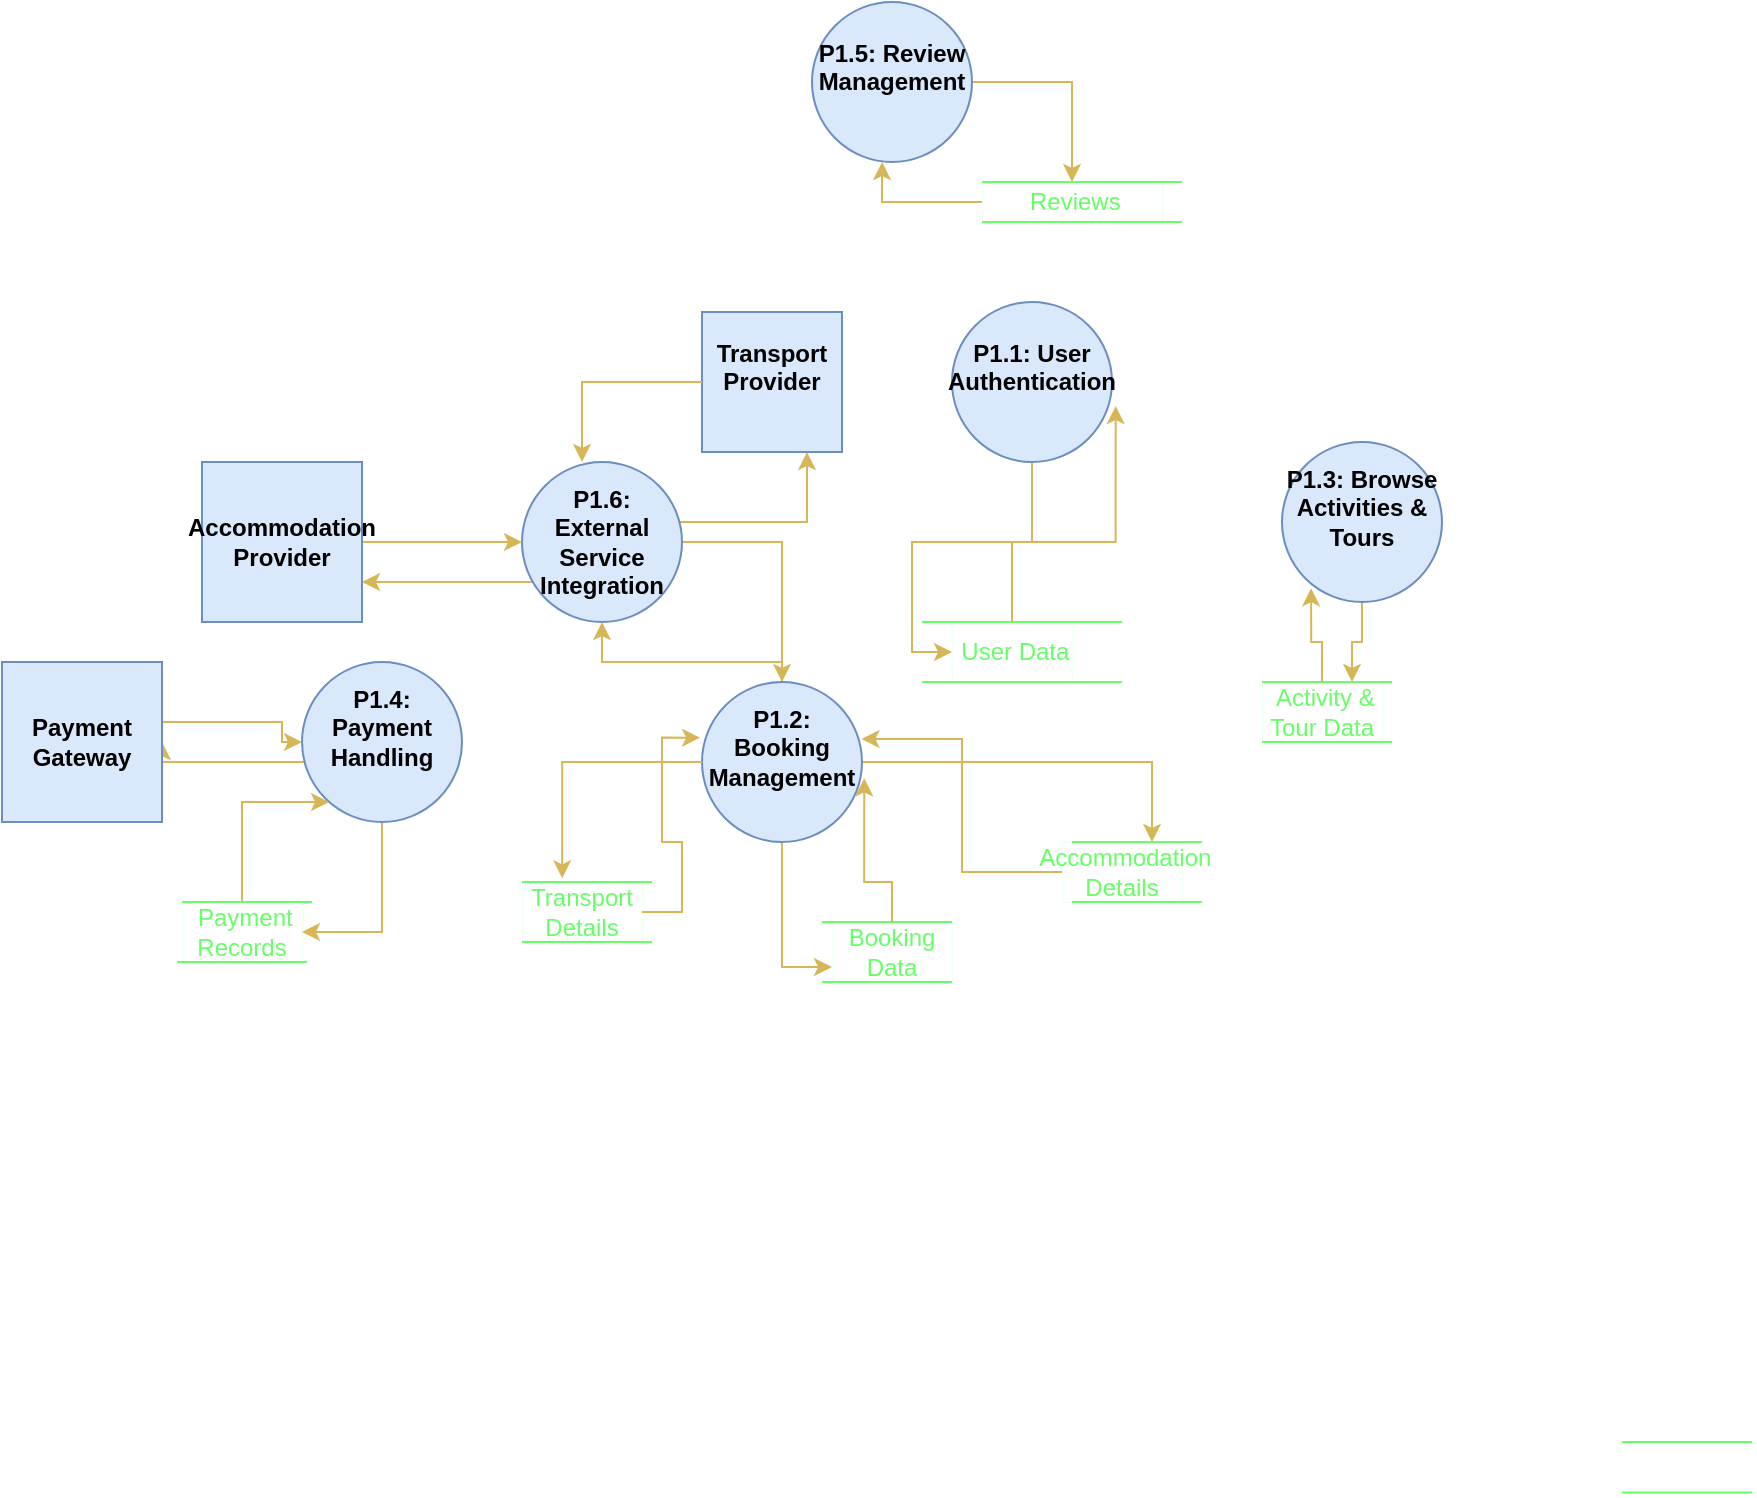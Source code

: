 <mxfile version="26.2.12">
  <diagram name="Page-1" id="Jheeksck0w23O_Lzc13A">
    <mxGraphModel dx="499" dy="1900" grid="1" gridSize="10" guides="1" tooltips="1" connect="1" arrows="1" fold="1" page="1" pageScale="1" pageWidth="1169" pageHeight="1654" math="0" shadow="0">
      <root>
        <mxCell id="0" />
        <mxCell id="1" parent="0" />
        <mxCell id="H48hmFiYQyoYzxlyVc5z-39" style="edgeStyle=orthogonalEdgeStyle;rounded=0;orthogonalLoop=1;jettySize=auto;html=1;entryX=0.5;entryY=0;entryDx=0;entryDy=0;fillColor=#fff2cc;strokeColor=#d6b656;" edge="1" parent="1" source="H48hmFiYQyoYzxlyVc5z-2" target="H48hmFiYQyoYzxlyVc5z-6">
          <mxGeometry relative="1" as="geometry" />
        </mxCell>
        <mxCell id="H48hmFiYQyoYzxlyVc5z-43" style="edgeStyle=orthogonalEdgeStyle;rounded=0;orthogonalLoop=1;jettySize=auto;html=1;fillColor=#fff2cc;strokeColor=#d6b656;" edge="1" parent="1" source="H48hmFiYQyoYzxlyVc5z-2" target="H48hmFiYQyoYzxlyVc5z-41">
          <mxGeometry relative="1" as="geometry">
            <Array as="points">
              <mxPoint x="330" y="130" />
              <mxPoint x="330" y="130" />
            </Array>
          </mxGeometry>
        </mxCell>
        <mxCell id="H48hmFiYQyoYzxlyVc5z-46" style="edgeStyle=orthogonalEdgeStyle;rounded=0;orthogonalLoop=1;jettySize=auto;html=1;entryX=0.75;entryY=1;entryDx=0;entryDy=0;fillColor=#fff2cc;strokeColor=#d6b656;" edge="1" parent="1" source="H48hmFiYQyoYzxlyVc5z-2" target="H48hmFiYQyoYzxlyVc5z-44">
          <mxGeometry relative="1" as="geometry">
            <Array as="points">
              <mxPoint x="513" y="100" />
            </Array>
          </mxGeometry>
        </mxCell>
        <mxCell id="H48hmFiYQyoYzxlyVc5z-2" value="P1.6: External Service Integration" style="ellipse;whiteSpace=wrap;html=1;aspect=fixed;fillColor=#dae8fc;strokeColor=#6c8ebf;fontStyle=1" vertex="1" parent="1">
          <mxGeometry x="370" y="70" width="80" height="80" as="geometry" />
        </mxCell>
        <mxCell id="H48hmFiYQyoYzxlyVc5z-16" style="edgeStyle=orthogonalEdgeStyle;rounded=0;orthogonalLoop=1;jettySize=auto;html=1;entryX=0;entryY=0.5;entryDx=0;entryDy=0;fillColor=#fff2cc;strokeColor=#d6b656;" edge="1" parent="1" source="H48hmFiYQyoYzxlyVc5z-3" target="H48hmFiYQyoYzxlyVc5z-14">
          <mxGeometry relative="1" as="geometry" />
        </mxCell>
        <mxCell id="H48hmFiYQyoYzxlyVc5z-3" value="&#xa;P1.1: User Authentication&#xa;&#xa;" style="ellipse;whiteSpace=wrap;html=1;aspect=fixed;fillColor=#dae8fc;strokeColor=#6c8ebf;fontStyle=1" vertex="1" parent="1">
          <mxGeometry x="585" y="-10" width="80" height="80" as="geometry" />
        </mxCell>
        <mxCell id="H48hmFiYQyoYzxlyVc5z-67" style="edgeStyle=orthogonalEdgeStyle;rounded=0;orthogonalLoop=1;jettySize=auto;html=1;fillColor=#fff2cc;strokeColor=#d6b656;" edge="1" parent="1" source="H48hmFiYQyoYzxlyVc5z-4" target="H48hmFiYQyoYzxlyVc5z-66">
          <mxGeometry relative="1" as="geometry" />
        </mxCell>
        <mxCell id="H48hmFiYQyoYzxlyVc5z-4" value="&#xa;P1.5: Review Management&#xa;&#xa;" style="ellipse;whiteSpace=wrap;html=1;aspect=fixed;fillColor=#dae8fc;strokeColor=#6c8ebf;fontStyle=1" vertex="1" parent="1">
          <mxGeometry x="515" y="-160" width="80" height="80" as="geometry" />
        </mxCell>
        <mxCell id="H48hmFiYQyoYzxlyVc5z-51" style="edgeStyle=orthogonalEdgeStyle;rounded=0;orthogonalLoop=1;jettySize=auto;html=1;entryX=0.75;entryY=0;entryDx=0;entryDy=0;fillColor=#fff2cc;strokeColor=#d6b656;" edge="1" parent="1" source="H48hmFiYQyoYzxlyVc5z-5" target="H48hmFiYQyoYzxlyVc5z-49">
          <mxGeometry relative="1" as="geometry" />
        </mxCell>
        <mxCell id="H48hmFiYQyoYzxlyVc5z-5" value="&#xa;P1.3: Browse Activities &amp;amp; Tours&#xa;&#xa;" style="ellipse;whiteSpace=wrap;html=1;aspect=fixed;fillColor=#dae8fc;strokeColor=#6c8ebf;fontStyle=1" vertex="1" parent="1">
          <mxGeometry x="750" y="60" width="80" height="80" as="geometry" />
        </mxCell>
        <mxCell id="H48hmFiYQyoYzxlyVc5z-24" style="edgeStyle=orthogonalEdgeStyle;rounded=0;orthogonalLoop=1;jettySize=auto;html=1;entryX=0;entryY=0.75;entryDx=0;entryDy=0;fillColor=#fff2cc;strokeColor=#d6b656;" edge="1" parent="1" source="H48hmFiYQyoYzxlyVc5z-6" target="H48hmFiYQyoYzxlyVc5z-19">
          <mxGeometry relative="1" as="geometry" />
        </mxCell>
        <mxCell id="H48hmFiYQyoYzxlyVc5z-31" style="edgeStyle=orthogonalEdgeStyle;rounded=0;orthogonalLoop=1;jettySize=auto;html=1;entryX=0.75;entryY=0;entryDx=0;entryDy=0;fillColor=#fff2cc;strokeColor=#d6b656;" edge="1" parent="1" source="H48hmFiYQyoYzxlyVc5z-6" target="H48hmFiYQyoYzxlyVc5z-28">
          <mxGeometry relative="1" as="geometry" />
        </mxCell>
        <mxCell id="H48hmFiYQyoYzxlyVc5z-40" style="edgeStyle=orthogonalEdgeStyle;rounded=0;orthogonalLoop=1;jettySize=auto;html=1;fillColor=#fff2cc;strokeColor=#d6b656;" edge="1" parent="1" source="H48hmFiYQyoYzxlyVc5z-6" target="H48hmFiYQyoYzxlyVc5z-2">
          <mxGeometry relative="1" as="geometry">
            <Array as="points">
              <mxPoint x="500" y="170" />
              <mxPoint x="410" y="170" />
            </Array>
          </mxGeometry>
        </mxCell>
        <mxCell id="H48hmFiYQyoYzxlyVc5z-6" value="&#xa;P1.2: Booking Management&#xa;&#xa;" style="ellipse;whiteSpace=wrap;html=1;aspect=fixed;fillColor=#dae8fc;strokeColor=#6c8ebf;fontStyle=1" vertex="1" parent="1">
          <mxGeometry x="460" y="180" width="80" height="80" as="geometry" />
        </mxCell>
        <mxCell id="H48hmFiYQyoYzxlyVc5z-57" style="edgeStyle=orthogonalEdgeStyle;rounded=0;orthogonalLoop=1;jettySize=auto;html=1;entryX=1;entryY=0.5;entryDx=0;entryDy=0;fillColor=#fff2cc;strokeColor=#d6b656;" edge="1" parent="1" source="H48hmFiYQyoYzxlyVc5z-7" target="H48hmFiYQyoYzxlyVc5z-54">
          <mxGeometry relative="1" as="geometry">
            <Array as="points">
              <mxPoint x="300" y="305" />
            </Array>
          </mxGeometry>
        </mxCell>
        <mxCell id="H48hmFiYQyoYzxlyVc5z-63" style="edgeStyle=orthogonalEdgeStyle;rounded=0;orthogonalLoop=1;jettySize=auto;html=1;entryX=1;entryY=0.5;entryDx=0;entryDy=0;fillColor=#fff2cc;strokeColor=#d6b656;" edge="1" parent="1" source="H48hmFiYQyoYzxlyVc5z-7" target="H48hmFiYQyoYzxlyVc5z-61">
          <mxGeometry relative="1" as="geometry">
            <Array as="points">
              <mxPoint x="190" y="220" />
            </Array>
          </mxGeometry>
        </mxCell>
        <mxCell id="H48hmFiYQyoYzxlyVc5z-7" value="&#xa;P1.4: Payment Handling&#xa;&#xa;" style="ellipse;whiteSpace=wrap;html=1;aspect=fixed;fillColor=#dae8fc;strokeColor=#6c8ebf;fontStyle=1" vertex="1" parent="1">
          <mxGeometry x="260" y="170" width="80" height="80" as="geometry" />
        </mxCell>
        <mxCell id="H48hmFiYQyoYzxlyVc5z-11" value="" style="endArrow=none;html=1;rounded=0;fontColor=#66FF66;strokeColor=#66FF66;" edge="1" parent="1">
          <mxGeometry width="50" height="50" relative="1" as="geometry">
            <mxPoint x="570" y="150" as="sourcePoint" />
            <mxPoint x="670" y="150" as="targetPoint" />
          </mxGeometry>
        </mxCell>
        <mxCell id="H48hmFiYQyoYzxlyVc5z-12" value="" style="endArrow=none;html=1;rounded=0;fontColor=#66FF66;strokeColor=#66FF66;" edge="1" parent="1">
          <mxGeometry width="50" height="50" relative="1" as="geometry">
            <mxPoint x="570" y="180" as="sourcePoint" />
            <mxPoint x="670" y="180" as="targetPoint" />
            <Array as="points">
              <mxPoint x="615" y="180" />
            </Array>
          </mxGeometry>
        </mxCell>
        <mxCell id="H48hmFiYQyoYzxlyVc5z-14" value="&lt;span style=&quot;font-family: monospace; font-size: 0px; text-align: start; text-wrap-mode: nowrap;&quot;&gt;%3CmxGraphModel%3E%3Croot%3E%3CmxCell%20id%3D%220%22%2F%3E%3CmxCell%20id%3D%221%22%20parent%3D%220%22%2F%3E%3CmxCell%20id%3D%222%22%20value%3D%22%22%20style%3D%22endArrow%3Dnone%3Bhtml%3D1%3Brounded%3D0%3B%22%20edge%3D%221%22%20parent%3D%221%22%3E%3CmxGeometry%20width%3D%2250%22%20height%3D%2250%22%20relative%3D%221%22%20as%3D%22geometry%22%3E%3CmxPoint%20x%3D%22585%22%20y%3D%22170%22%20as%3D%22sourcePoint%22%2F%3E%3CmxPoint%20x%3D%22685%22%20y%3D%22170%22%20as%3D%22targetPoint%22%2F%3E%3C%2FmxGeometry%3E%3C%2FmxCell%3E%3C%2Froot%3E%3C%2FmxGraphModel%3E&lt;/span&gt; User Data" style="text;html=1;align=center;verticalAlign=middle;whiteSpace=wrap;rounded=0;fontColor=#66FF66;strokeColor=#66FF66;strokeWidth=0;" vertex="1" parent="1">
          <mxGeometry x="585" y="150" width="60" height="30" as="geometry" />
        </mxCell>
        <mxCell id="H48hmFiYQyoYzxlyVc5z-15" style="edgeStyle=orthogonalEdgeStyle;rounded=0;orthogonalLoop=1;jettySize=auto;html=1;entryX=1.023;entryY=0.65;entryDx=0;entryDy=0;entryPerimeter=0;fillColor=#fff2cc;strokeColor=#d6b656;" edge="1" parent="1" source="H48hmFiYQyoYzxlyVc5z-14" target="H48hmFiYQyoYzxlyVc5z-3">
          <mxGeometry relative="1" as="geometry">
            <Array as="points">
              <mxPoint x="615" y="110" />
              <mxPoint x="667" y="110" />
            </Array>
          </mxGeometry>
        </mxCell>
        <mxCell id="H48hmFiYQyoYzxlyVc5z-17" value="" style="endArrow=none;html=1;rounded=0;fontColor=#66FF66;strokeColor=#66FF66;" edge="1" parent="1">
          <mxGeometry width="50" height="50" relative="1" as="geometry">
            <mxPoint x="520" y="300" as="sourcePoint" />
            <mxPoint x="585" y="300" as="targetPoint" />
          </mxGeometry>
        </mxCell>
        <mxCell id="H48hmFiYQyoYzxlyVc5z-18" value="" style="endArrow=none;html=1;rounded=0;fontColor=#66FF66;strokeColor=#66FF66;" edge="1" parent="1">
          <mxGeometry width="50" height="50" relative="1" as="geometry">
            <mxPoint x="520" y="330" as="sourcePoint" />
            <mxPoint x="585" y="330" as="targetPoint" />
          </mxGeometry>
        </mxCell>
        <mxCell id="H48hmFiYQyoYzxlyVc5z-19" value="Booking Data" style="text;html=1;align=center;verticalAlign=middle;whiteSpace=wrap;rounded=0;strokeWidth=0;fontColor=#66FF66;strokeColor=#66FF66;" vertex="1" parent="1">
          <mxGeometry x="525" y="300" width="60" height="30" as="geometry" />
        </mxCell>
        <mxCell id="H48hmFiYQyoYzxlyVc5z-21" style="edgeStyle=orthogonalEdgeStyle;rounded=0;orthogonalLoop=1;jettySize=auto;html=1;entryX=1.014;entryY=0.602;entryDx=0;entryDy=0;entryPerimeter=0;fillColor=#fff2cc;strokeColor=#d6b656;" edge="1" parent="1" source="H48hmFiYQyoYzxlyVc5z-19" target="H48hmFiYQyoYzxlyVc5z-6">
          <mxGeometry relative="1" as="geometry" />
        </mxCell>
        <mxCell id="H48hmFiYQyoYzxlyVc5z-26" value="" style="endArrow=none;html=1;rounded=0;fontColor=#66FF66;strokeColor=#66FF66;" edge="1" parent="1">
          <mxGeometry width="50" height="50" relative="1" as="geometry">
            <mxPoint x="645" y="260" as="sourcePoint" />
            <mxPoint x="710" y="260" as="targetPoint" />
          </mxGeometry>
        </mxCell>
        <mxCell id="H48hmFiYQyoYzxlyVc5z-27" value="" style="endArrow=none;html=1;rounded=0;fontColor=#66FF66;strokeColor=#66FF66;" edge="1" parent="1">
          <mxGeometry width="50" height="50" relative="1" as="geometry">
            <mxPoint x="645" y="290" as="sourcePoint" />
            <mxPoint x="710" y="290" as="targetPoint" />
          </mxGeometry>
        </mxCell>
        <mxCell id="H48hmFiYQyoYzxlyVc5z-28" value="&amp;nbsp;Accommodation Details" style="text;html=1;align=center;verticalAlign=middle;whiteSpace=wrap;rounded=0;strokeWidth=0;fontColor=#66FF66;strokeColor=#66FF66;" vertex="1" parent="1">
          <mxGeometry x="640" y="260" width="60" height="30" as="geometry" />
        </mxCell>
        <mxCell id="H48hmFiYQyoYzxlyVc5z-30" style="edgeStyle=orthogonalEdgeStyle;rounded=0;orthogonalLoop=1;jettySize=auto;html=1;entryX=0.997;entryY=0.356;entryDx=0;entryDy=0;entryPerimeter=0;fillColor=#fff2cc;strokeColor=#d6b656;" edge="1" parent="1" source="H48hmFiYQyoYzxlyVc5z-28" target="H48hmFiYQyoYzxlyVc5z-6">
          <mxGeometry relative="1" as="geometry" />
        </mxCell>
        <mxCell id="H48hmFiYQyoYzxlyVc5z-33" value="" style="endArrow=none;html=1;rounded=0;fontColor=#66FF66;strokeColor=#66FF66;" edge="1" parent="1">
          <mxGeometry width="50" height="50" relative="1" as="geometry">
            <mxPoint x="370" y="280" as="sourcePoint" />
            <mxPoint x="435" y="280" as="targetPoint" />
          </mxGeometry>
        </mxCell>
        <mxCell id="H48hmFiYQyoYzxlyVc5z-34" value="" style="endArrow=none;html=1;rounded=0;fontColor=#66FF66;strokeColor=#66FF66;" edge="1" parent="1">
          <mxGeometry width="50" height="50" relative="1" as="geometry">
            <mxPoint x="370" y="310" as="sourcePoint" />
            <mxPoint x="435" y="310" as="targetPoint" />
          </mxGeometry>
        </mxCell>
        <mxCell id="H48hmFiYQyoYzxlyVc5z-35" value="Transport Details" style="text;html=1;align=center;verticalAlign=middle;whiteSpace=wrap;rounded=0;strokeWidth=0;fontColor=#66FF66;strokeColor=#66FF66;" vertex="1" parent="1">
          <mxGeometry x="370" y="280" width="60" height="30" as="geometry" />
        </mxCell>
        <mxCell id="H48hmFiYQyoYzxlyVc5z-37" style="edgeStyle=orthogonalEdgeStyle;rounded=0;orthogonalLoop=1;jettySize=auto;html=1;entryX=-0.012;entryY=0.348;entryDx=0;entryDy=0;entryPerimeter=0;fillColor=#fff2cc;strokeColor=#d6b656;" edge="1" parent="1" source="H48hmFiYQyoYzxlyVc5z-35" target="H48hmFiYQyoYzxlyVc5z-6">
          <mxGeometry relative="1" as="geometry" />
        </mxCell>
        <mxCell id="H48hmFiYQyoYzxlyVc5z-38" style="edgeStyle=orthogonalEdgeStyle;rounded=0;orthogonalLoop=1;jettySize=auto;html=1;entryX=0.335;entryY=-0.061;entryDx=0;entryDy=0;entryPerimeter=0;fillColor=#fff2cc;strokeColor=#d6b656;" edge="1" parent="1" source="H48hmFiYQyoYzxlyVc5z-6" target="H48hmFiYQyoYzxlyVc5z-35">
          <mxGeometry relative="1" as="geometry" />
        </mxCell>
        <mxCell id="H48hmFiYQyoYzxlyVc5z-42" style="edgeStyle=orthogonalEdgeStyle;rounded=0;orthogonalLoop=1;jettySize=auto;html=1;entryX=0;entryY=0.5;entryDx=0;entryDy=0;fillColor=#fff2cc;strokeColor=#d6b656;" edge="1" parent="1" source="H48hmFiYQyoYzxlyVc5z-41" target="H48hmFiYQyoYzxlyVc5z-2">
          <mxGeometry relative="1" as="geometry" />
        </mxCell>
        <mxCell id="H48hmFiYQyoYzxlyVc5z-41" value="Accommodation Provider" style="whiteSpace=wrap;html=1;aspect=fixed;fillColor=#dae8fc;strokeColor=#6c8ebf;fontStyle=1" vertex="1" parent="1">
          <mxGeometry x="210" y="70" width="80" height="80" as="geometry" />
        </mxCell>
        <mxCell id="H48hmFiYQyoYzxlyVc5z-44" value="&#xa;Transport Provider&#xa;&#xa;" style="whiteSpace=wrap;html=1;aspect=fixed;fillColor=#dae8fc;strokeColor=#6c8ebf;fontStyle=1" vertex="1" parent="1">
          <mxGeometry x="460" y="-5" width="70" height="70" as="geometry" />
        </mxCell>
        <mxCell id="H48hmFiYQyoYzxlyVc5z-45" style="edgeStyle=orthogonalEdgeStyle;rounded=0;orthogonalLoop=1;jettySize=auto;html=1;entryX=0.375;entryY=0;entryDx=0;entryDy=0;entryPerimeter=0;fillColor=#fff2cc;strokeColor=#d6b656;" edge="1" parent="1" source="H48hmFiYQyoYzxlyVc5z-44" target="H48hmFiYQyoYzxlyVc5z-2">
          <mxGeometry relative="1" as="geometry" />
        </mxCell>
        <mxCell id="H48hmFiYQyoYzxlyVc5z-47" value="" style="endArrow=none;html=1;rounded=0;fontColor=#66FF66;strokeColor=#66FF66;" edge="1" parent="1">
          <mxGeometry width="50" height="50" relative="1" as="geometry">
            <mxPoint x="740" y="180" as="sourcePoint" />
            <mxPoint x="805" y="180" as="targetPoint" />
          </mxGeometry>
        </mxCell>
        <mxCell id="H48hmFiYQyoYzxlyVc5z-48" value="" style="endArrow=none;html=1;rounded=0;fontColor=#66FF66;strokeColor=#66FF66;" edge="1" parent="1">
          <mxGeometry width="50" height="50" relative="1" as="geometry">
            <mxPoint x="740" y="210" as="sourcePoint" />
            <mxPoint x="805" y="210" as="targetPoint" />
          </mxGeometry>
        </mxCell>
        <mxCell id="H48hmFiYQyoYzxlyVc5z-49" value="&amp;nbsp;Activity &amp;amp; Tour Data" style="text;html=1;align=center;verticalAlign=middle;whiteSpace=wrap;rounded=0;strokeWidth=0;fontColor=#66FF66;strokeColor=#66FF66;" vertex="1" parent="1">
          <mxGeometry x="740" y="180" width="60" height="30" as="geometry" />
        </mxCell>
        <mxCell id="H48hmFiYQyoYzxlyVc5z-50" style="edgeStyle=orthogonalEdgeStyle;rounded=0;orthogonalLoop=1;jettySize=auto;html=1;entryX=0.182;entryY=0.914;entryDx=0;entryDy=0;entryPerimeter=0;fillColor=#fff2cc;strokeColor=#d6b656;" edge="1" parent="1" source="H48hmFiYQyoYzxlyVc5z-49" target="H48hmFiYQyoYzxlyVc5z-5">
          <mxGeometry relative="1" as="geometry" />
        </mxCell>
        <mxCell id="H48hmFiYQyoYzxlyVc5z-52" value="" style="endArrow=none;html=1;rounded=0;fontColor=#66FF66;strokeColor=#66FF66;" edge="1" parent="1">
          <mxGeometry width="50" height="50" relative="1" as="geometry">
            <mxPoint x="920" y="560" as="sourcePoint" />
            <mxPoint x="985" y="560" as="targetPoint" />
          </mxGeometry>
        </mxCell>
        <mxCell id="H48hmFiYQyoYzxlyVc5z-53" value="" style="endArrow=none;html=1;rounded=0;fontColor=#66FF66;strokeColor=#66FF66;" edge="1" parent="1">
          <mxGeometry width="50" height="50" relative="1" as="geometry">
            <mxPoint x="920" y="585.29" as="sourcePoint" />
            <mxPoint x="985" y="585.29" as="targetPoint" />
          </mxGeometry>
        </mxCell>
        <mxCell id="H48hmFiYQyoYzxlyVc5z-55" style="edgeStyle=orthogonalEdgeStyle;rounded=0;orthogonalLoop=1;jettySize=auto;html=1;fillColor=#fff2cc;strokeColor=#d6b656;" edge="1" parent="1" source="H48hmFiYQyoYzxlyVc5z-54" target="H48hmFiYQyoYzxlyVc5z-7">
          <mxGeometry relative="1" as="geometry">
            <Array as="points">
              <mxPoint x="230" y="240" />
            </Array>
          </mxGeometry>
        </mxCell>
        <mxCell id="H48hmFiYQyoYzxlyVc5z-54" value="&amp;nbsp;Payment Records" style="text;html=1;align=center;verticalAlign=middle;whiteSpace=wrap;rounded=0;strokeWidth=0;fontColor=#66FF66;strokeColor=#66FF66;" vertex="1" parent="1">
          <mxGeometry x="200" y="290" width="60" height="30" as="geometry" />
        </mxCell>
        <mxCell id="H48hmFiYQyoYzxlyVc5z-58" value="" style="endArrow=none;html=1;rounded=0;fontColor=#66FF66;strokeColor=#66FF66;" edge="1" parent="1">
          <mxGeometry width="50" height="50" relative="1" as="geometry">
            <mxPoint x="200" y="290" as="sourcePoint" />
            <mxPoint x="265" y="290" as="targetPoint" />
          </mxGeometry>
        </mxCell>
        <mxCell id="H48hmFiYQyoYzxlyVc5z-59" value="" style="endArrow=none;html=1;rounded=0;fontColor=#66FF66;strokeColor=#66FF66;" edge="1" parent="1">
          <mxGeometry width="50" height="50" relative="1" as="geometry">
            <mxPoint x="197.5" y="320" as="sourcePoint" />
            <mxPoint x="262.5" y="320" as="targetPoint" />
          </mxGeometry>
        </mxCell>
        <mxCell id="H48hmFiYQyoYzxlyVc5z-62" style="edgeStyle=orthogonalEdgeStyle;rounded=0;orthogonalLoop=1;jettySize=auto;html=1;entryX=0;entryY=0.5;entryDx=0;entryDy=0;fillColor=#fff2cc;strokeColor=#d6b656;" edge="1" parent="1" source="H48hmFiYQyoYzxlyVc5z-61" target="H48hmFiYQyoYzxlyVc5z-7">
          <mxGeometry relative="1" as="geometry">
            <Array as="points">
              <mxPoint x="250" y="200" />
              <mxPoint x="250" y="210" />
            </Array>
          </mxGeometry>
        </mxCell>
        <mxCell id="H48hmFiYQyoYzxlyVc5z-61" value="&lt;b&gt;Payment Gateway&lt;/b&gt;" style="whiteSpace=wrap;html=1;aspect=fixed;fillColor=#dae8fc;strokeColor=#6c8ebf;" vertex="1" parent="1">
          <mxGeometry x="110" y="170" width="80" height="80" as="geometry" />
        </mxCell>
        <mxCell id="H48hmFiYQyoYzxlyVc5z-64" value="" style="endArrow=none;html=1;rounded=0;fontColor=#66FF66;strokeColor=#66FF66;" edge="1" parent="1">
          <mxGeometry width="50" height="50" relative="1" as="geometry">
            <mxPoint x="600" y="-70" as="sourcePoint" />
            <mxPoint x="700" y="-70" as="targetPoint" />
          </mxGeometry>
        </mxCell>
        <mxCell id="H48hmFiYQyoYzxlyVc5z-65" value="" style="endArrow=none;html=1;rounded=0;fontColor=#66FF66;strokeColor=#66FF66;" edge="1" parent="1">
          <mxGeometry width="50" height="50" relative="1" as="geometry">
            <mxPoint x="600" y="-50" as="sourcePoint" />
            <mxPoint x="700" y="-50" as="targetPoint" />
            <Array as="points">
              <mxPoint x="645" y="-50" />
              <mxPoint x="675" y="-50" />
            </Array>
          </mxGeometry>
        </mxCell>
        <mxCell id="H48hmFiYQyoYzxlyVc5z-66" value="&amp;nbsp;Reviews" style="text;html=1;align=center;verticalAlign=middle;whiteSpace=wrap;rounded=0;fontColor=#66FF66;strokeColor=#66FF66;strokeWidth=0;" vertex="1" parent="1">
          <mxGeometry x="600" y="-70" width="90" height="20" as="geometry" />
        </mxCell>
        <mxCell id="H48hmFiYQyoYzxlyVc5z-68" style="edgeStyle=orthogonalEdgeStyle;rounded=0;orthogonalLoop=1;jettySize=auto;html=1;entryX=0.438;entryY=1;entryDx=0;entryDy=0;entryPerimeter=0;fillColor=#fff2cc;strokeColor=#d6b656;" edge="1" parent="1" source="H48hmFiYQyoYzxlyVc5z-66" target="H48hmFiYQyoYzxlyVc5z-4">
          <mxGeometry relative="1" as="geometry" />
        </mxCell>
      </root>
    </mxGraphModel>
  </diagram>
</mxfile>
